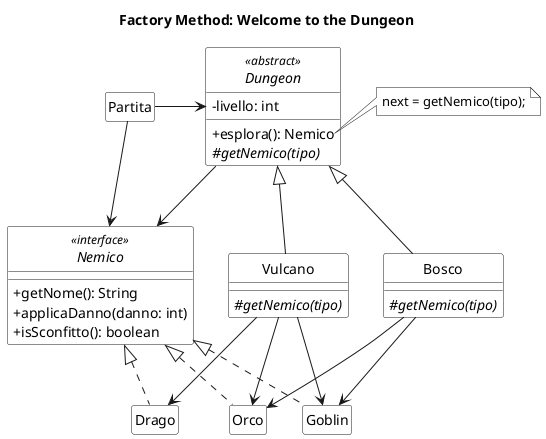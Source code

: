 ' Documentazione: https://plantuml.com/class-diagram
  
@startuml
' START STYLE
skinparam {
    monochrome true
    'shadowing false
    classBackgroundColor white
    noteBackgroundColor white
    classAttributeIconSize 0
}
hide circle
' END STYLE

title Factory Method: Welcome to the Dungeon

hide members

'class TestPartita
class Partita

abstract class Dungeon <<abstract>> {
    - livello: int
    + esplora(): Nemico
    # {abstract} getNemico(tipo)
}
show Dungeon members

note right of Dungeon::esplora
  next = getNemico(tipo);
end note

class Bosco extends Dungeon {
     # {abstract} getNemico(tipo)
}
show Bosco members

class Vulcano extends Dungeon {
     # {abstract} getNemico(tipo)
}
show Vulcano members

interface Nemico <<interface>> {
    + getNome(): String
    + applicaDanno(danno: int)
    + isSconfitto(): boolean
}
show Nemico members

class Goblin implements Nemico
class Orco implements Nemico
class Drago implements Nemico

Dungeon --> Nemico

'TestPartita --> Bosco
'TestPartita --> Vulcano
'TestPartita -right-> Partita 

Partita -right-> Dungeon
Partita --> Nemico

Bosco --> Goblin
Bosco --> Orco

Vulcano --> Goblin
Vulcano --> Orco
Vulcano --> Drago

@enduml